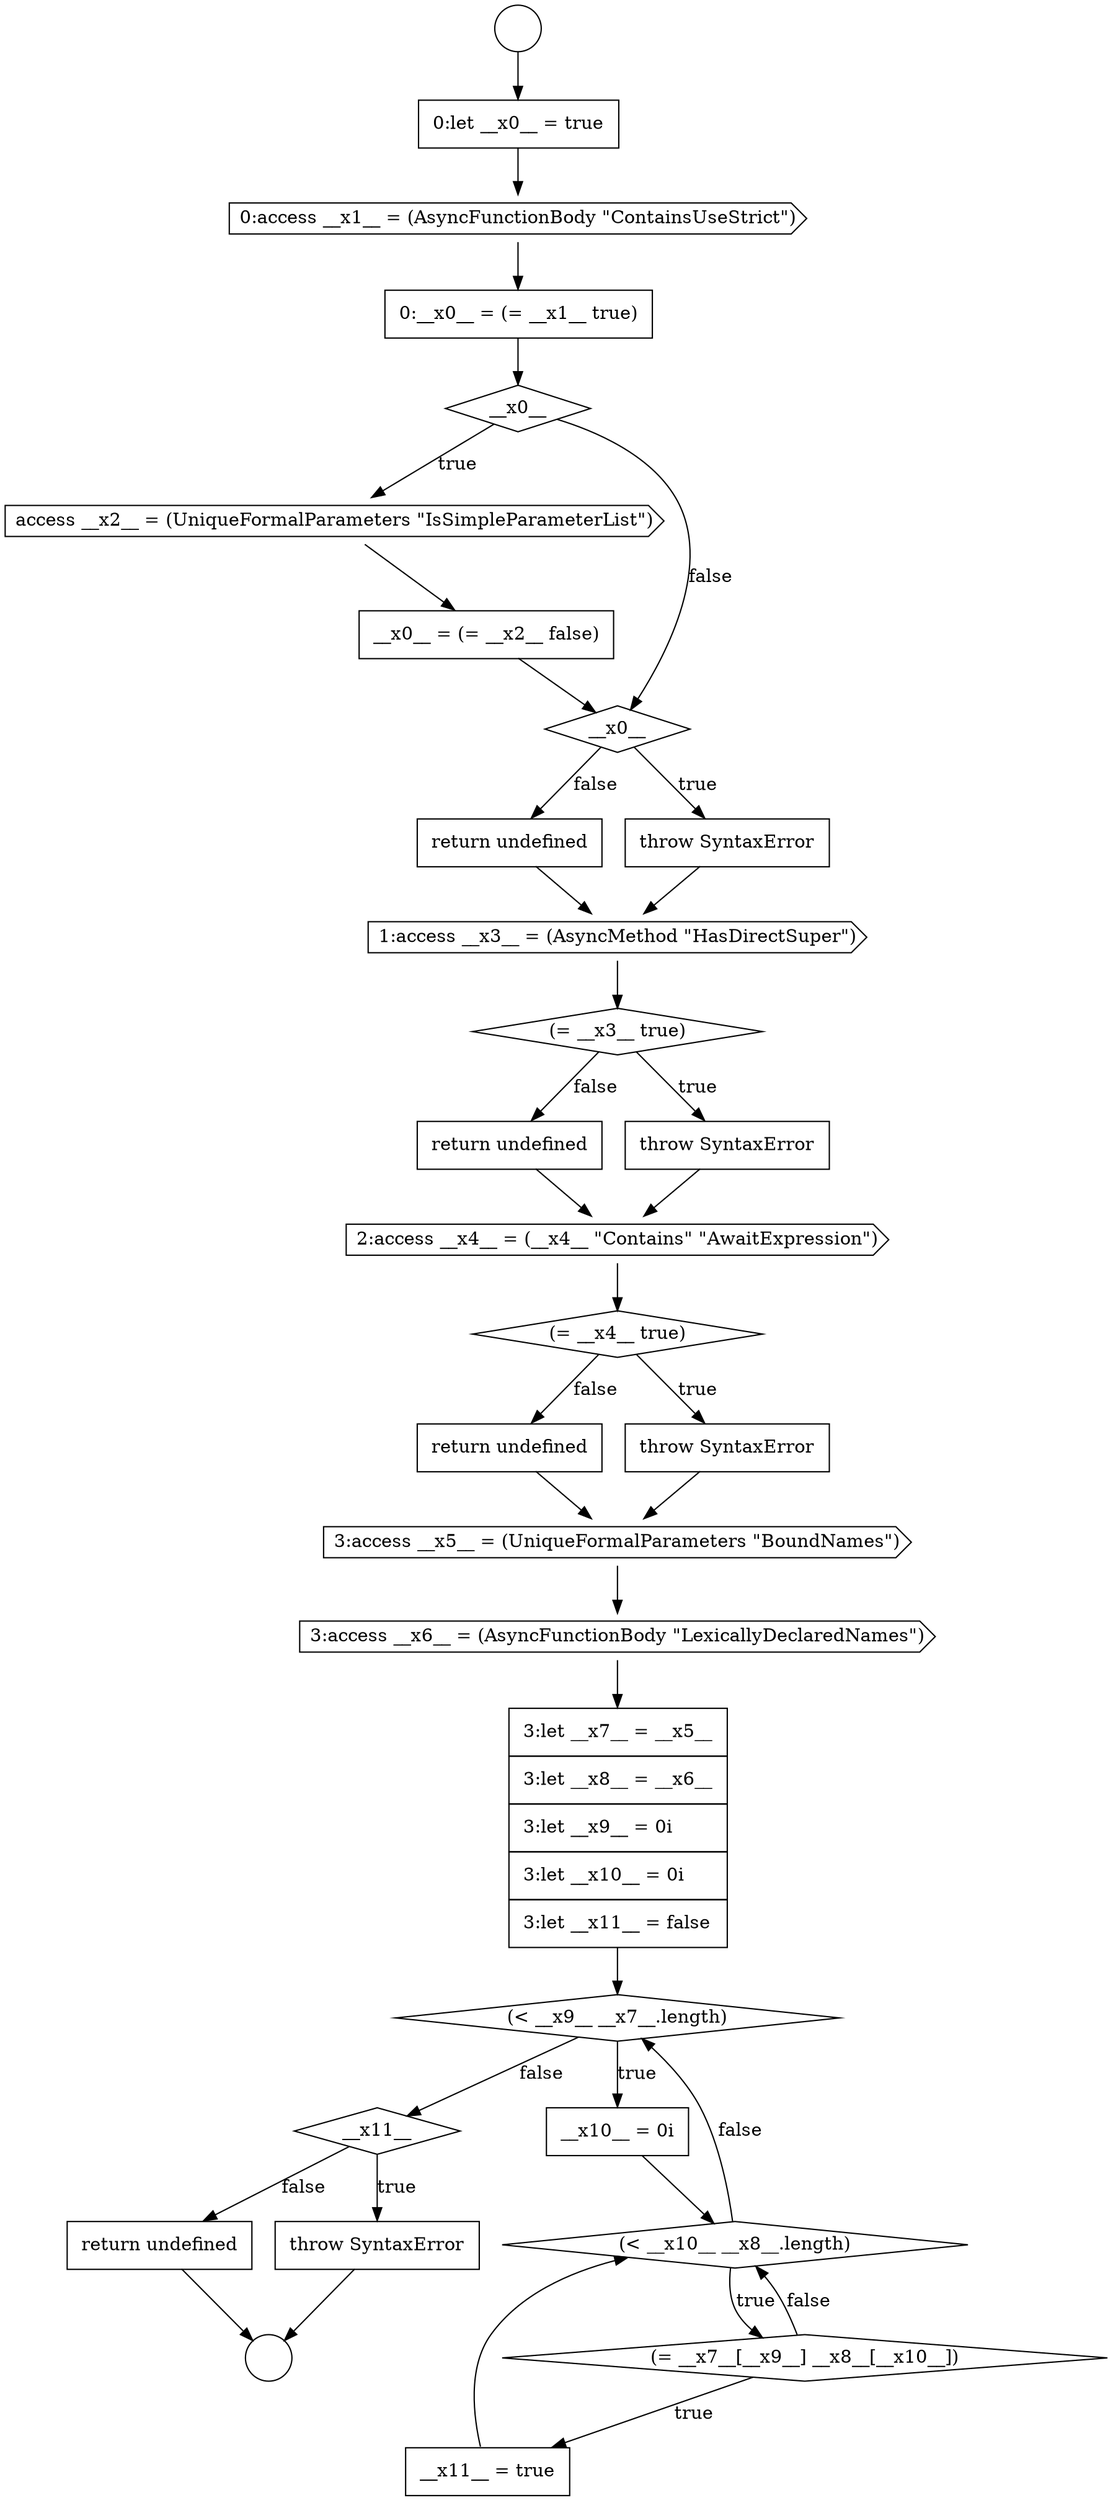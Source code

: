 digraph {
  node20822 [shape=cds, label=<<font color="black">3:access __x5__ = (UniqueFormalParameters &quot;BoundNames&quot;)</font>> color="black" fillcolor="white" style=filled]
  node20832 [shape=none, margin=0, label=<<font color="black">
    <table border="0" cellborder="1" cellspacing="0" cellpadding="10">
      <tr><td align="left">return undefined</td></tr>
    </table>
  </font>> color="black" fillcolor="white" style=filled]
  node20814 [shape=cds, label=<<font color="black">1:access __x3__ = (AsyncMethod &quot;HasDirectSuper&quot;)</font>> color="black" fillcolor="white" style=filled]
  node20817 [shape=none, margin=0, label=<<font color="black">
    <table border="0" cellborder="1" cellspacing="0" cellpadding="10">
      <tr><td align="left">return undefined</td></tr>
    </table>
  </font>> color="black" fillcolor="white" style=filled]
  node20821 [shape=none, margin=0, label=<<font color="black">
    <table border="0" cellborder="1" cellspacing="0" cellpadding="10">
      <tr><td align="left">return undefined</td></tr>
    </table>
  </font>> color="black" fillcolor="white" style=filled]
  node20813 [shape=none, margin=0, label=<<font color="black">
    <table border="0" cellborder="1" cellspacing="0" cellpadding="10">
      <tr><td align="left">return undefined</td></tr>
    </table>
  </font>> color="black" fillcolor="white" style=filled]
  node20830 [shape=diamond, label=<<font color="black">__x11__</font>> color="black" fillcolor="white" style=filled]
  node20803 [shape=circle label=" " color="black" fillcolor="white" style=filled]
  node20818 [shape=cds, label=<<font color="black">2:access __x4__ = (__x4__ &quot;Contains&quot; &quot;AwaitExpression&quot;)</font>> color="black" fillcolor="white" style=filled]
  node20826 [shape=none, margin=0, label=<<font color="black">
    <table border="0" cellborder="1" cellspacing="0" cellpadding="10">
      <tr><td align="left">__x10__ = 0i</td></tr>
    </table>
  </font>> color="black" fillcolor="white" style=filled]
  node20809 [shape=cds, label=<<font color="black">access __x2__ = (UniqueFormalParameters &quot;IsSimpleParameterList&quot;)</font>> color="black" fillcolor="white" style=filled]
  node20829 [shape=none, margin=0, label=<<font color="black">
    <table border="0" cellborder="1" cellspacing="0" cellpadding="10">
      <tr><td align="left">__x11__ = true</td></tr>
    </table>
  </font>> color="black" fillcolor="white" style=filled]
  node20807 [shape=none, margin=0, label=<<font color="black">
    <table border="0" cellborder="1" cellspacing="0" cellpadding="10">
      <tr><td align="left">0:__x0__ = (= __x1__ true)</td></tr>
    </table>
  </font>> color="black" fillcolor="white" style=filled]
  node20804 [shape=circle label=" " color="black" fillcolor="white" style=filled]
  node20819 [shape=diamond, label=<<font color="black">(= __x4__ true)</font>> color="black" fillcolor="white" style=filled]
  node20816 [shape=none, margin=0, label=<<font color="black">
    <table border="0" cellborder="1" cellspacing="0" cellpadding="10">
      <tr><td align="left">throw SyntaxError</td></tr>
    </table>
  </font>> color="black" fillcolor="white" style=filled]
  node20825 [shape=diamond, label=<<font color="black">(&lt; __x9__ __x7__.length)</font>> color="black" fillcolor="white" style=filled]
  node20812 [shape=none, margin=0, label=<<font color="black">
    <table border="0" cellborder="1" cellspacing="0" cellpadding="10">
      <tr><td align="left">throw SyntaxError</td></tr>
    </table>
  </font>> color="black" fillcolor="white" style=filled]
  node20808 [shape=diamond, label=<<font color="black">__x0__</font>> color="black" fillcolor="white" style=filled]
  node20823 [shape=cds, label=<<font color="black">3:access __x6__ = (AsyncFunctionBody &quot;LexicallyDeclaredNames&quot;)</font>> color="black" fillcolor="white" style=filled]
  node20820 [shape=none, margin=0, label=<<font color="black">
    <table border="0" cellborder="1" cellspacing="0" cellpadding="10">
      <tr><td align="left">throw SyntaxError</td></tr>
    </table>
  </font>> color="black" fillcolor="white" style=filled]
  node20805 [shape=none, margin=0, label=<<font color="black">
    <table border="0" cellborder="1" cellspacing="0" cellpadding="10">
      <tr><td align="left">0:let __x0__ = true</td></tr>
    </table>
  </font>> color="black" fillcolor="white" style=filled]
  node20815 [shape=diamond, label=<<font color="black">(= __x3__ true)</font>> color="black" fillcolor="white" style=filled]
  node20828 [shape=diamond, label=<<font color="black">(= __x7__[__x9__] __x8__[__x10__])</font>> color="black" fillcolor="white" style=filled]
  node20811 [shape=diamond, label=<<font color="black">__x0__</font>> color="black" fillcolor="white" style=filled]
  node20824 [shape=none, margin=0, label=<<font color="black">
    <table border="0" cellborder="1" cellspacing="0" cellpadding="10">
      <tr><td align="left">3:let __x7__ = __x5__</td></tr>
      <tr><td align="left">3:let __x8__ = __x6__</td></tr>
      <tr><td align="left">3:let __x9__ = 0i</td></tr>
      <tr><td align="left">3:let __x10__ = 0i</td></tr>
      <tr><td align="left">3:let __x11__ = false</td></tr>
    </table>
  </font>> color="black" fillcolor="white" style=filled]
  node20831 [shape=none, margin=0, label=<<font color="black">
    <table border="0" cellborder="1" cellspacing="0" cellpadding="10">
      <tr><td align="left">throw SyntaxError</td></tr>
    </table>
  </font>> color="black" fillcolor="white" style=filled]
  node20806 [shape=cds, label=<<font color="black">0:access __x1__ = (AsyncFunctionBody &quot;ContainsUseStrict&quot;)</font>> color="black" fillcolor="white" style=filled]
  node20810 [shape=none, margin=0, label=<<font color="black">
    <table border="0" cellborder="1" cellspacing="0" cellpadding="10">
      <tr><td align="left">__x0__ = (= __x2__ false)</td></tr>
    </table>
  </font>> color="black" fillcolor="white" style=filled]
  node20827 [shape=diamond, label=<<font color="black">(&lt; __x10__ __x8__.length)</font>> color="black" fillcolor="white" style=filled]
  node20815 -> node20816 [label=<<font color="black">true</font>> color="black"]
  node20815 -> node20817 [label=<<font color="black">false</font>> color="black"]
  node20820 -> node20822 [ color="black"]
  node20813 -> node20814 [ color="black"]
  node20824 -> node20825 [ color="black"]
  node20831 -> node20804 [ color="black"]
  node20832 -> node20804 [ color="black"]
  node20827 -> node20828 [label=<<font color="black">true</font>> color="black"]
  node20827 -> node20825 [label=<<font color="black">false</font>> color="black"]
  node20816 -> node20818 [ color="black"]
  node20829 -> node20827 [ color="black"]
  node20821 -> node20822 [ color="black"]
  node20819 -> node20820 [label=<<font color="black">true</font>> color="black"]
  node20819 -> node20821 [label=<<font color="black">false</font>> color="black"]
  node20825 -> node20826 [label=<<font color="black">true</font>> color="black"]
  node20825 -> node20830 [label=<<font color="black">false</font>> color="black"]
  node20823 -> node20824 [ color="black"]
  node20814 -> node20815 [ color="black"]
  node20818 -> node20819 [ color="black"]
  node20809 -> node20810 [ color="black"]
  node20811 -> node20812 [label=<<font color="black">true</font>> color="black"]
  node20811 -> node20813 [label=<<font color="black">false</font>> color="black"]
  node20806 -> node20807 [ color="black"]
  node20805 -> node20806 [ color="black"]
  node20828 -> node20829 [label=<<font color="black">true</font>> color="black"]
  node20828 -> node20827 [label=<<font color="black">false</font>> color="black"]
  node20807 -> node20808 [ color="black"]
  node20822 -> node20823 [ color="black"]
  node20817 -> node20818 [ color="black"]
  node20812 -> node20814 [ color="black"]
  node20810 -> node20811 [ color="black"]
  node20808 -> node20809 [label=<<font color="black">true</font>> color="black"]
  node20808 -> node20811 [label=<<font color="black">false</font>> color="black"]
  node20803 -> node20805 [ color="black"]
  node20826 -> node20827 [ color="black"]
  node20830 -> node20831 [label=<<font color="black">true</font>> color="black"]
  node20830 -> node20832 [label=<<font color="black">false</font>> color="black"]
}
